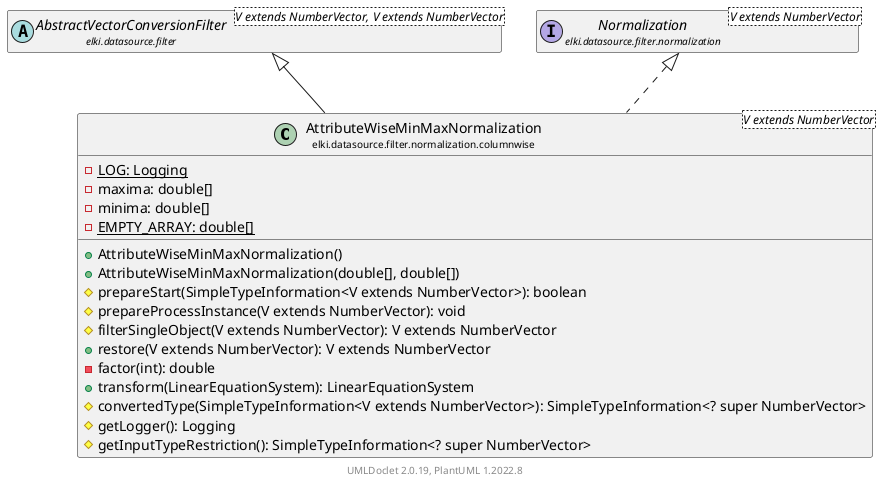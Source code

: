 @startuml
    remove .*\.(Instance|Par|Parameterizer|Factory)$
    set namespaceSeparator none
    hide empty fields
    hide empty methods

    class "<size:14>AttributeWiseMinMaxNormalization\n<size:10>elki.datasource.filter.normalization.columnwise" as elki.datasource.filter.normalization.columnwise.AttributeWiseMinMaxNormalization<V extends NumberVector> [[AttributeWiseMinMaxNormalization.html]] {
        {static} -LOG: Logging
        -maxima: double[]
        -minima: double[]
        {static} -EMPTY_ARRAY: double[]
        +AttributeWiseMinMaxNormalization()
        +AttributeWiseMinMaxNormalization(double[], double[])
        #prepareStart(SimpleTypeInformation<V extends NumberVector>): boolean
        #prepareProcessInstance(V extends NumberVector): void
        #filterSingleObject(V extends NumberVector): V extends NumberVector
        +restore(V extends NumberVector): V extends NumberVector
        -factor(int): double
        +transform(LinearEquationSystem): LinearEquationSystem
        #convertedType(SimpleTypeInformation<V extends NumberVector>): SimpleTypeInformation<? super NumberVector>
        #getLogger(): Logging
        #getInputTypeRestriction(): SimpleTypeInformation<? super NumberVector>
    }

    abstract class "<size:14>AbstractVectorConversionFilter\n<size:10>elki.datasource.filter" as elki.datasource.filter.AbstractVectorConversionFilter<V extends NumberVector, V extends NumberVector> [[../../AbstractVectorConversionFilter.html]]
    interface "<size:14>Normalization\n<size:10>elki.datasource.filter.normalization" as elki.datasource.filter.normalization.Normalization<V extends NumberVector> [[../Normalization.html]]
    class "<size:14>AttributeWiseMinMaxNormalization.Par\n<size:10>elki.datasource.filter.normalization.columnwise" as elki.datasource.filter.normalization.columnwise.AttributeWiseMinMaxNormalization.Par<V extends NumberVector> [[AttributeWiseMinMaxNormalization.Par.html]]

    elki.datasource.filter.AbstractVectorConversionFilter <|-- elki.datasource.filter.normalization.columnwise.AttributeWiseMinMaxNormalization
    elki.datasource.filter.normalization.Normalization <|.. elki.datasource.filter.normalization.columnwise.AttributeWiseMinMaxNormalization
    elki.datasource.filter.normalization.columnwise.AttributeWiseMinMaxNormalization +-- elki.datasource.filter.normalization.columnwise.AttributeWiseMinMaxNormalization.Par

    center footer UMLDoclet 2.0.19, PlantUML 1.2022.8
@enduml
